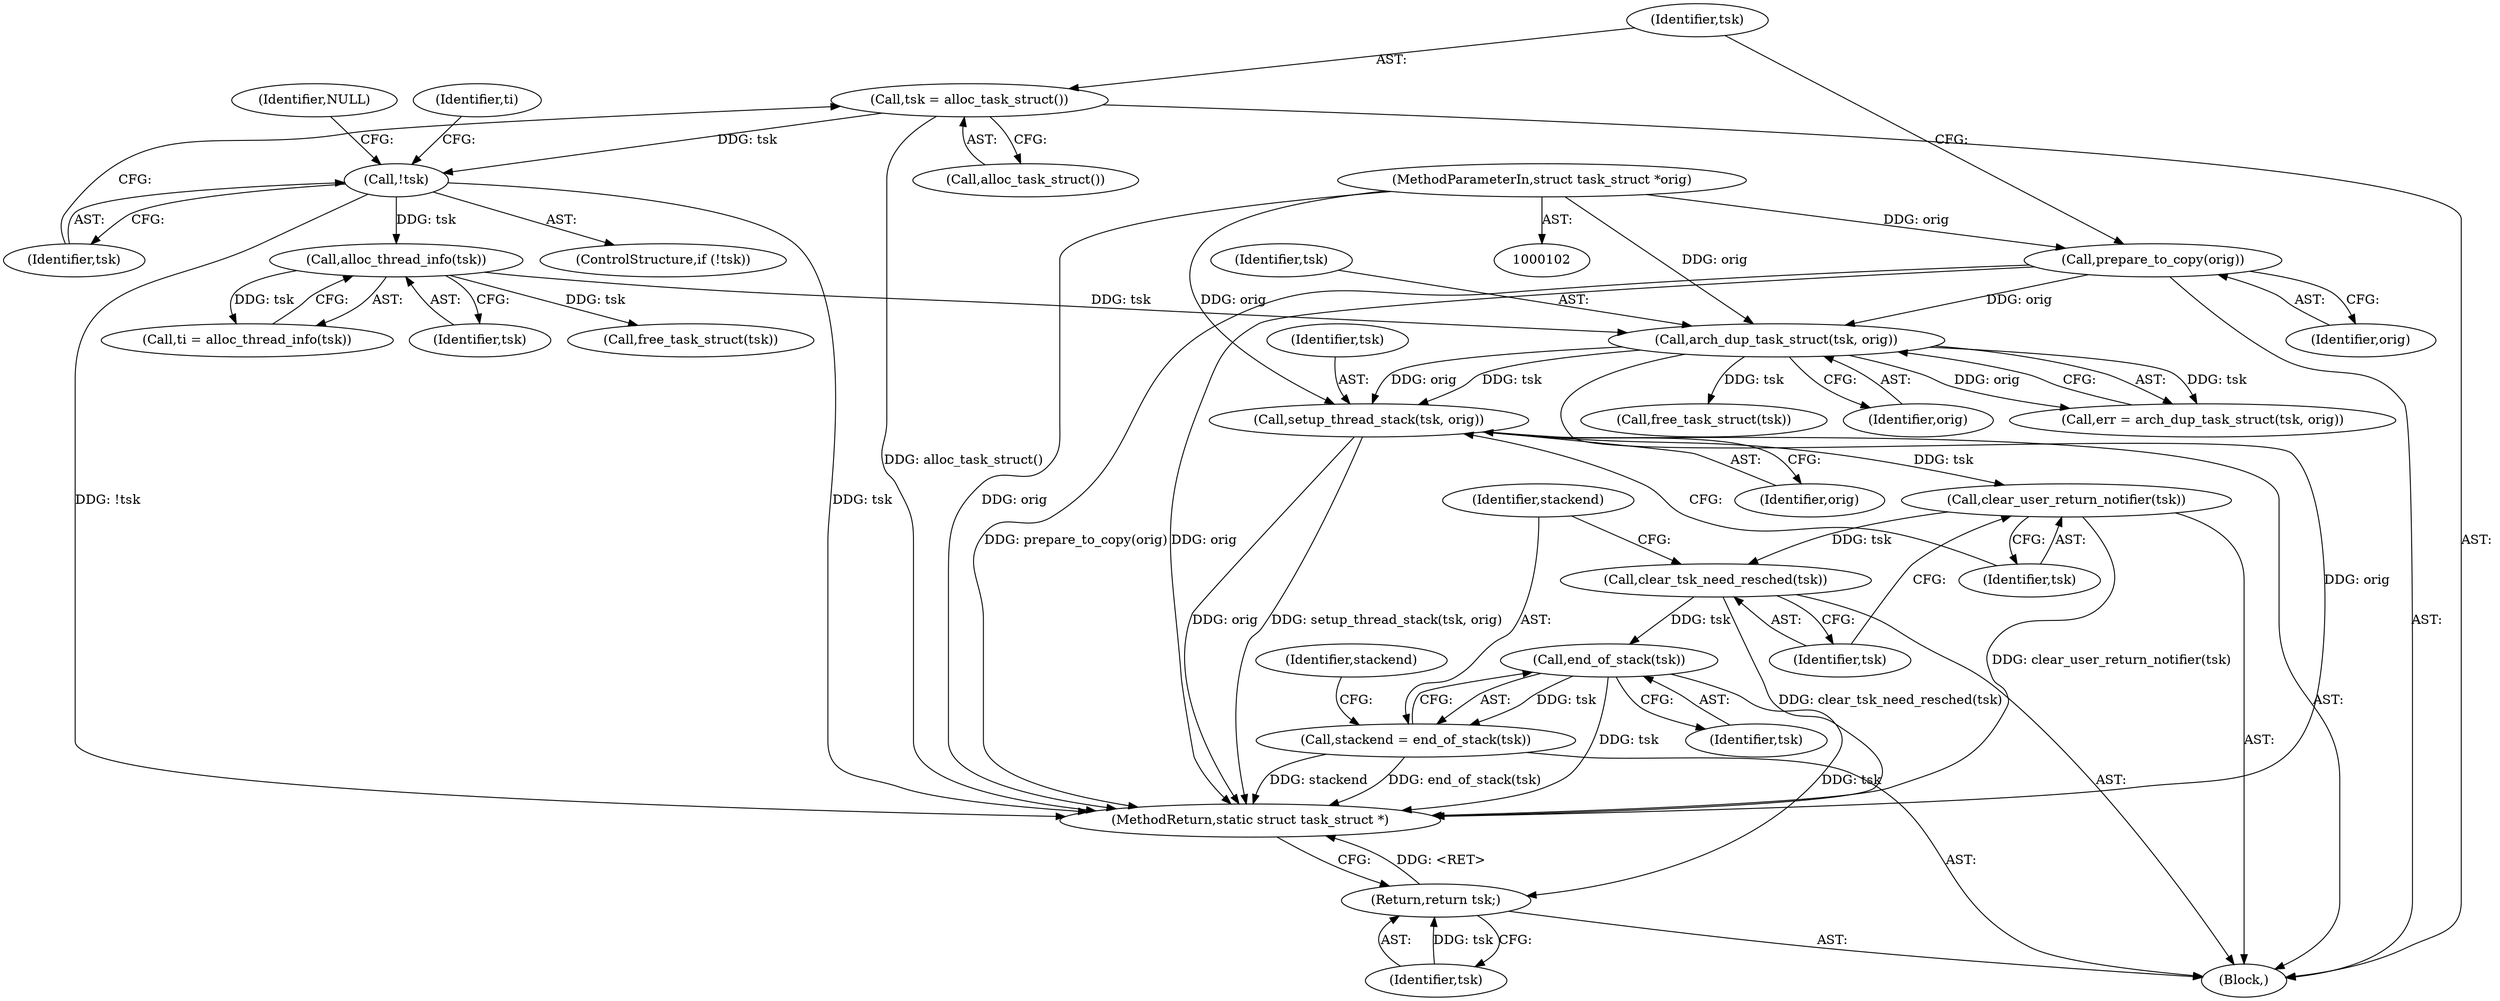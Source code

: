 digraph "0_linux_f26f9aff6aaf67e9a430d16c266f91b13a5bff64@API" {
"1000154" [label="(Call,setup_thread_stack(tsk, orig))"];
"1000133" [label="(Call,arch_dup_task_struct(tsk, orig))"];
"1000121" [label="(Call,alloc_thread_info(tsk))"];
"1000115" [label="(Call,!tsk)"];
"1000111" [label="(Call,tsk = alloc_task_struct())"];
"1000109" [label="(Call,prepare_to_copy(orig))"];
"1000103" [label="(MethodParameterIn,struct task_struct *orig)"];
"1000157" [label="(Call,clear_user_return_notifier(tsk))"];
"1000159" [label="(Call,clear_tsk_need_resched(tsk))"];
"1000163" [label="(Call,end_of_stack(tsk))"];
"1000161" [label="(Call,stackend = end_of_stack(tsk))"];
"1000199" [label="(Return,return tsk;)"];
"1000154" [label="(Call,setup_thread_stack(tsk, orig))"];
"1000135" [label="(Identifier,orig)"];
"1000112" [label="(Identifier,tsk)"];
"1000110" [label="(Identifier,orig)"];
"1000208" [label="(MethodReturn,static struct task_struct *)"];
"1000119" [label="(Call,ti = alloc_thread_info(tsk))"];
"1000163" [label="(Call,end_of_stack(tsk))"];
"1000109" [label="(Call,prepare_to_copy(orig))"];
"1000155" [label="(Identifier,tsk)"];
"1000122" [label="(Identifier,tsk)"];
"1000113" [label="(Call,alloc_task_struct())"];
"1000120" [label="(Identifier,ti)"];
"1000159" [label="(Call,clear_tsk_need_resched(tsk))"];
"1000162" [label="(Identifier,stackend)"];
"1000200" [label="(Identifier,tsk)"];
"1000161" [label="(Call,stackend = end_of_stack(tsk))"];
"1000104" [label="(Block,)"];
"1000131" [label="(Call,err = arch_dup_task_struct(tsk, orig))"];
"1000204" [label="(Call,free_task_struct(tsk))"];
"1000116" [label="(Identifier,tsk)"];
"1000160" [label="(Identifier,tsk)"];
"1000164" [label="(Identifier,tsk)"];
"1000127" [label="(Call,free_task_struct(tsk))"];
"1000118" [label="(Identifier,NULL)"];
"1000115" [label="(Call,!tsk)"];
"1000199" [label="(Return,return tsk;)"];
"1000156" [label="(Identifier,orig)"];
"1000121" [label="(Call,alloc_thread_info(tsk))"];
"1000114" [label="(ControlStructure,if (!tsk))"];
"1000158" [label="(Identifier,tsk)"];
"1000133" [label="(Call,arch_dup_task_struct(tsk, orig))"];
"1000103" [label="(MethodParameterIn,struct task_struct *orig)"];
"1000167" [label="(Identifier,stackend)"];
"1000157" [label="(Call,clear_user_return_notifier(tsk))"];
"1000134" [label="(Identifier,tsk)"];
"1000111" [label="(Call,tsk = alloc_task_struct())"];
"1000154" -> "1000104"  [label="AST: "];
"1000154" -> "1000156"  [label="CFG: "];
"1000155" -> "1000154"  [label="AST: "];
"1000156" -> "1000154"  [label="AST: "];
"1000158" -> "1000154"  [label="CFG: "];
"1000154" -> "1000208"  [label="DDG: setup_thread_stack(tsk, orig)"];
"1000154" -> "1000208"  [label="DDG: orig"];
"1000133" -> "1000154"  [label="DDG: tsk"];
"1000133" -> "1000154"  [label="DDG: orig"];
"1000103" -> "1000154"  [label="DDG: orig"];
"1000154" -> "1000157"  [label="DDG: tsk"];
"1000133" -> "1000131"  [label="AST: "];
"1000133" -> "1000135"  [label="CFG: "];
"1000134" -> "1000133"  [label="AST: "];
"1000135" -> "1000133"  [label="AST: "];
"1000131" -> "1000133"  [label="CFG: "];
"1000133" -> "1000208"  [label="DDG: orig"];
"1000133" -> "1000131"  [label="DDG: tsk"];
"1000133" -> "1000131"  [label="DDG: orig"];
"1000121" -> "1000133"  [label="DDG: tsk"];
"1000109" -> "1000133"  [label="DDG: orig"];
"1000103" -> "1000133"  [label="DDG: orig"];
"1000133" -> "1000204"  [label="DDG: tsk"];
"1000121" -> "1000119"  [label="AST: "];
"1000121" -> "1000122"  [label="CFG: "];
"1000122" -> "1000121"  [label="AST: "];
"1000119" -> "1000121"  [label="CFG: "];
"1000121" -> "1000119"  [label="DDG: tsk"];
"1000115" -> "1000121"  [label="DDG: tsk"];
"1000121" -> "1000127"  [label="DDG: tsk"];
"1000115" -> "1000114"  [label="AST: "];
"1000115" -> "1000116"  [label="CFG: "];
"1000116" -> "1000115"  [label="AST: "];
"1000118" -> "1000115"  [label="CFG: "];
"1000120" -> "1000115"  [label="CFG: "];
"1000115" -> "1000208"  [label="DDG: !tsk"];
"1000115" -> "1000208"  [label="DDG: tsk"];
"1000111" -> "1000115"  [label="DDG: tsk"];
"1000111" -> "1000104"  [label="AST: "];
"1000111" -> "1000113"  [label="CFG: "];
"1000112" -> "1000111"  [label="AST: "];
"1000113" -> "1000111"  [label="AST: "];
"1000116" -> "1000111"  [label="CFG: "];
"1000111" -> "1000208"  [label="DDG: alloc_task_struct()"];
"1000109" -> "1000104"  [label="AST: "];
"1000109" -> "1000110"  [label="CFG: "];
"1000110" -> "1000109"  [label="AST: "];
"1000112" -> "1000109"  [label="CFG: "];
"1000109" -> "1000208"  [label="DDG: orig"];
"1000109" -> "1000208"  [label="DDG: prepare_to_copy(orig)"];
"1000103" -> "1000109"  [label="DDG: orig"];
"1000103" -> "1000102"  [label="AST: "];
"1000103" -> "1000208"  [label="DDG: orig"];
"1000157" -> "1000104"  [label="AST: "];
"1000157" -> "1000158"  [label="CFG: "];
"1000158" -> "1000157"  [label="AST: "];
"1000160" -> "1000157"  [label="CFG: "];
"1000157" -> "1000208"  [label="DDG: clear_user_return_notifier(tsk)"];
"1000157" -> "1000159"  [label="DDG: tsk"];
"1000159" -> "1000104"  [label="AST: "];
"1000159" -> "1000160"  [label="CFG: "];
"1000160" -> "1000159"  [label="AST: "];
"1000162" -> "1000159"  [label="CFG: "];
"1000159" -> "1000208"  [label="DDG: clear_tsk_need_resched(tsk)"];
"1000159" -> "1000163"  [label="DDG: tsk"];
"1000163" -> "1000161"  [label="AST: "];
"1000163" -> "1000164"  [label="CFG: "];
"1000164" -> "1000163"  [label="AST: "];
"1000161" -> "1000163"  [label="CFG: "];
"1000163" -> "1000208"  [label="DDG: tsk"];
"1000163" -> "1000161"  [label="DDG: tsk"];
"1000163" -> "1000199"  [label="DDG: tsk"];
"1000161" -> "1000104"  [label="AST: "];
"1000162" -> "1000161"  [label="AST: "];
"1000167" -> "1000161"  [label="CFG: "];
"1000161" -> "1000208"  [label="DDG: end_of_stack(tsk)"];
"1000161" -> "1000208"  [label="DDG: stackend"];
"1000199" -> "1000104"  [label="AST: "];
"1000199" -> "1000200"  [label="CFG: "];
"1000200" -> "1000199"  [label="AST: "];
"1000208" -> "1000199"  [label="CFG: "];
"1000199" -> "1000208"  [label="DDG: <RET>"];
"1000200" -> "1000199"  [label="DDG: tsk"];
}
